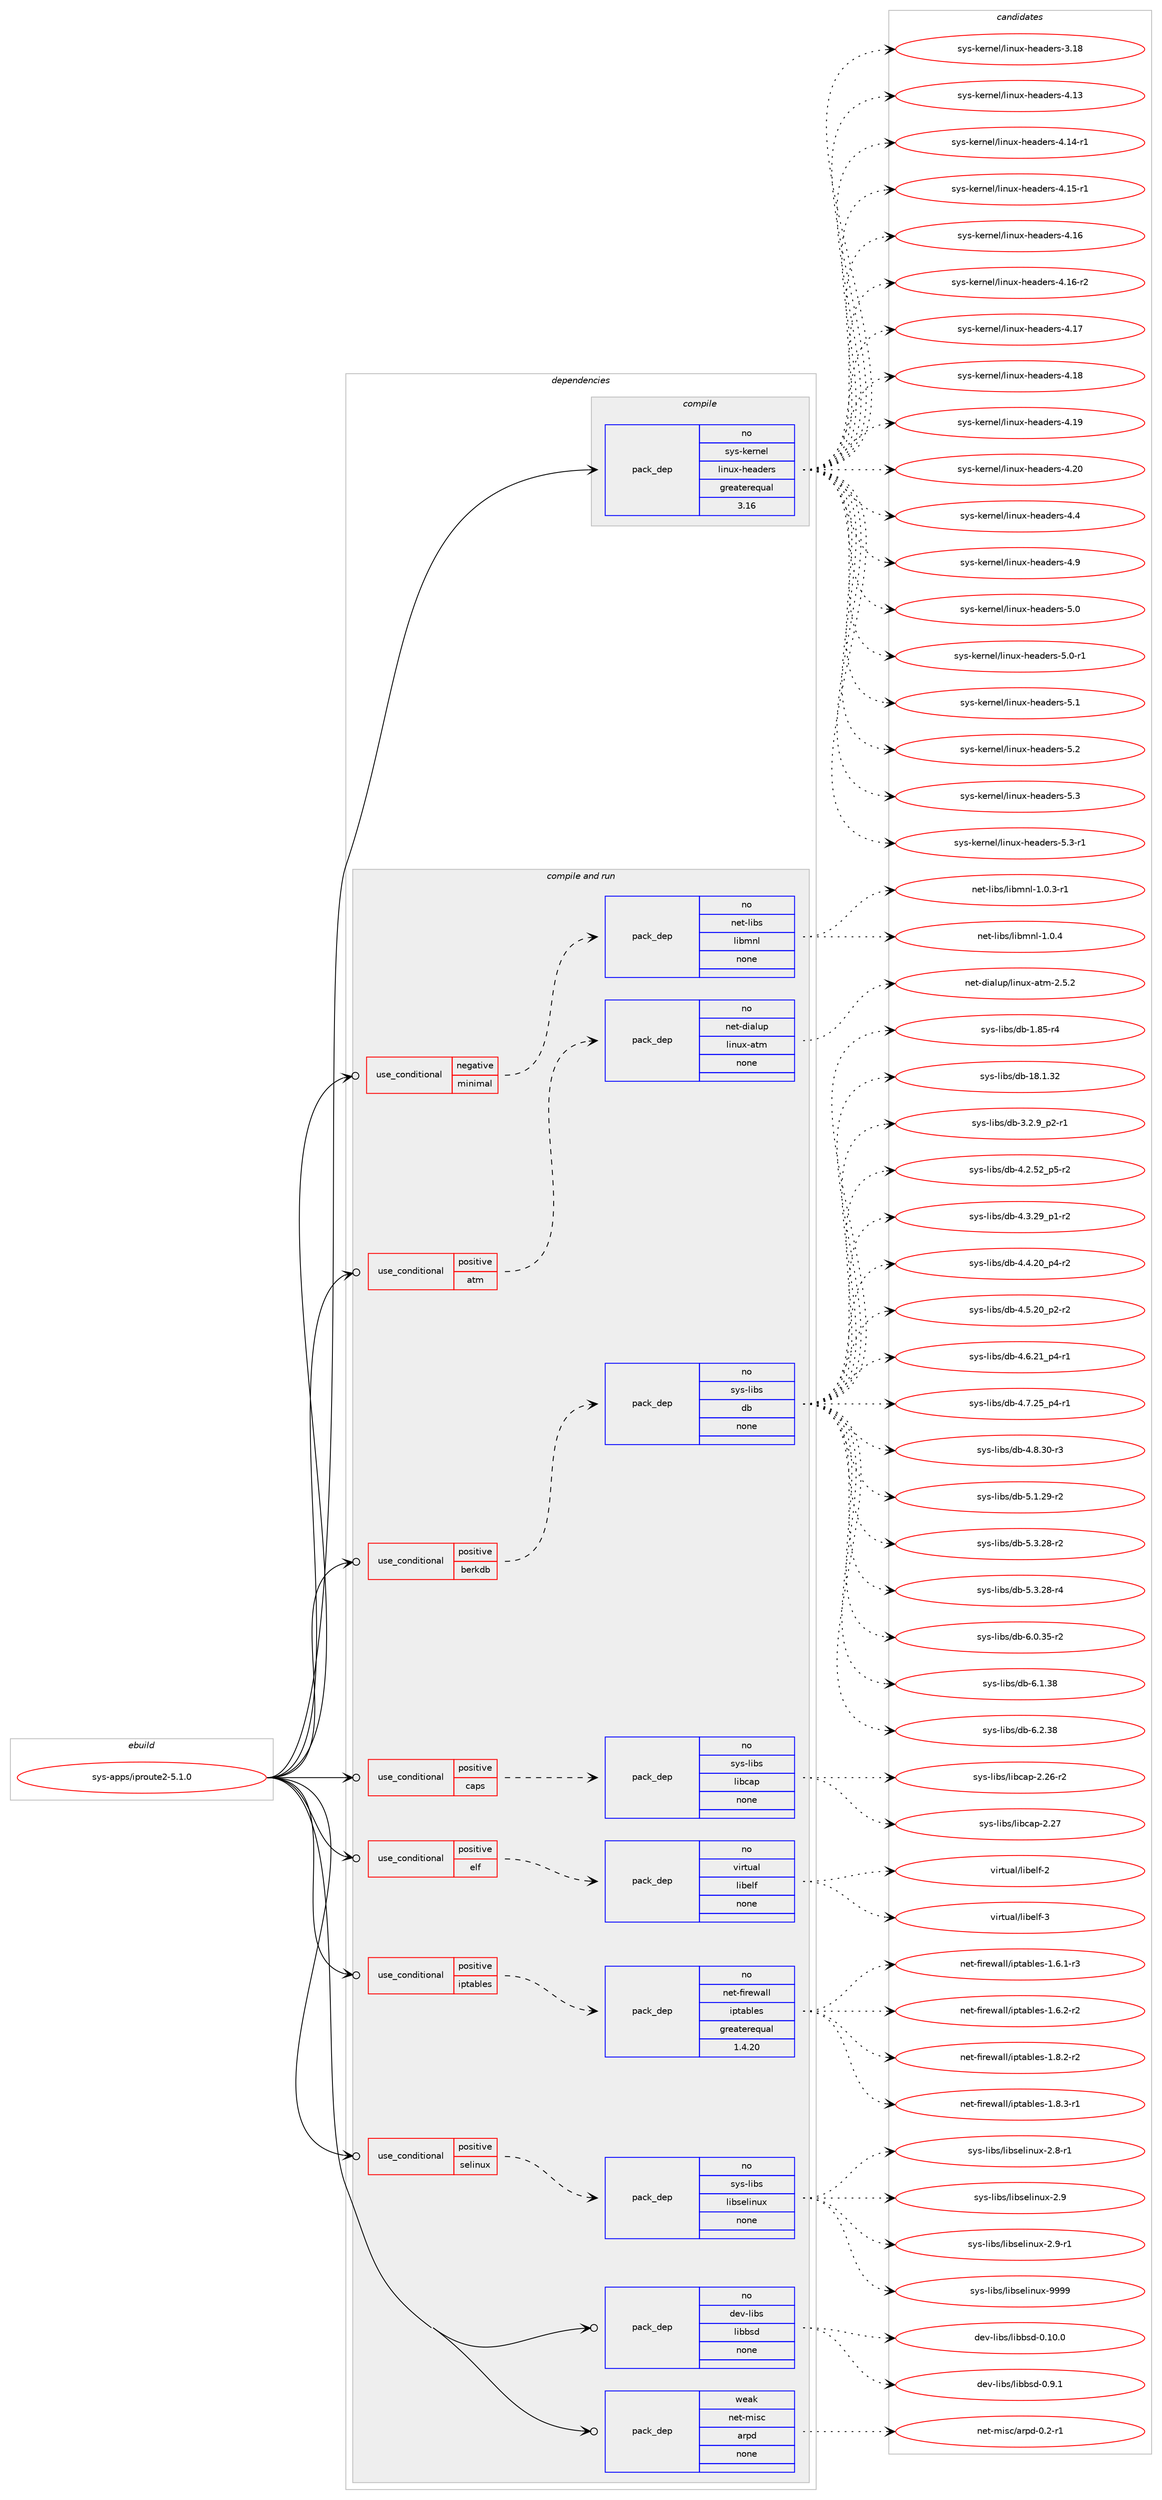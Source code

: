 digraph prolog {

# *************
# Graph options
# *************

newrank=true;
concentrate=true;
compound=true;
graph [rankdir=LR,fontname=Helvetica,fontsize=10,ranksep=1.5];#, ranksep=2.5, nodesep=0.2];
edge  [arrowhead=vee];
node  [fontname=Helvetica,fontsize=10];

# **********
# The ebuild
# **********

subgraph cluster_leftcol {
color=gray;
rank=same;
label=<<i>ebuild</i>>;
id [label="sys-apps/iproute2-5.1.0", color=red, width=4, href="../sys-apps/iproute2-5.1.0.svg"];
}

# ****************
# The dependencies
# ****************

subgraph cluster_midcol {
color=gray;
label=<<i>dependencies</i>>;
subgraph cluster_compile {
fillcolor="#eeeeee";
style=filled;
label=<<i>compile</i>>;
subgraph pack649494 {
dependency875731 [label=<<TABLE BORDER="0" CELLBORDER="1" CELLSPACING="0" CELLPADDING="4" WIDTH="220"><TR><TD ROWSPAN="6" CELLPADDING="30">pack_dep</TD></TR><TR><TD WIDTH="110">no</TD></TR><TR><TD>sys-kernel</TD></TR><TR><TD>linux-headers</TD></TR><TR><TD>greaterequal</TD></TR><TR><TD>3.16</TD></TR></TABLE>>, shape=none, color=blue];
}
id:e -> dependency875731:w [weight=20,style="solid",arrowhead="vee"];
}
subgraph cluster_compileandrun {
fillcolor="#eeeeee";
style=filled;
label=<<i>compile and run</i>>;
subgraph cond210885 {
dependency875732 [label=<<TABLE BORDER="0" CELLBORDER="1" CELLSPACING="0" CELLPADDING="4"><TR><TD ROWSPAN="3" CELLPADDING="10">use_conditional</TD></TR><TR><TD>negative</TD></TR><TR><TD>minimal</TD></TR></TABLE>>, shape=none, color=red];
subgraph pack649495 {
dependency875733 [label=<<TABLE BORDER="0" CELLBORDER="1" CELLSPACING="0" CELLPADDING="4" WIDTH="220"><TR><TD ROWSPAN="6" CELLPADDING="30">pack_dep</TD></TR><TR><TD WIDTH="110">no</TD></TR><TR><TD>net-libs</TD></TR><TR><TD>libmnl</TD></TR><TR><TD>none</TD></TR><TR><TD></TD></TR></TABLE>>, shape=none, color=blue];
}
dependency875732:e -> dependency875733:w [weight=20,style="dashed",arrowhead="vee"];
}
id:e -> dependency875732:w [weight=20,style="solid",arrowhead="odotvee"];
subgraph cond210886 {
dependency875734 [label=<<TABLE BORDER="0" CELLBORDER="1" CELLSPACING="0" CELLPADDING="4"><TR><TD ROWSPAN="3" CELLPADDING="10">use_conditional</TD></TR><TR><TD>positive</TD></TR><TR><TD>atm</TD></TR></TABLE>>, shape=none, color=red];
subgraph pack649496 {
dependency875735 [label=<<TABLE BORDER="0" CELLBORDER="1" CELLSPACING="0" CELLPADDING="4" WIDTH="220"><TR><TD ROWSPAN="6" CELLPADDING="30">pack_dep</TD></TR><TR><TD WIDTH="110">no</TD></TR><TR><TD>net-dialup</TD></TR><TR><TD>linux-atm</TD></TR><TR><TD>none</TD></TR><TR><TD></TD></TR></TABLE>>, shape=none, color=blue];
}
dependency875734:e -> dependency875735:w [weight=20,style="dashed",arrowhead="vee"];
}
id:e -> dependency875734:w [weight=20,style="solid",arrowhead="odotvee"];
subgraph cond210887 {
dependency875736 [label=<<TABLE BORDER="0" CELLBORDER="1" CELLSPACING="0" CELLPADDING="4"><TR><TD ROWSPAN="3" CELLPADDING="10">use_conditional</TD></TR><TR><TD>positive</TD></TR><TR><TD>berkdb</TD></TR></TABLE>>, shape=none, color=red];
subgraph pack649497 {
dependency875737 [label=<<TABLE BORDER="0" CELLBORDER="1" CELLSPACING="0" CELLPADDING="4" WIDTH="220"><TR><TD ROWSPAN="6" CELLPADDING="30">pack_dep</TD></TR><TR><TD WIDTH="110">no</TD></TR><TR><TD>sys-libs</TD></TR><TR><TD>db</TD></TR><TR><TD>none</TD></TR><TR><TD></TD></TR></TABLE>>, shape=none, color=blue];
}
dependency875736:e -> dependency875737:w [weight=20,style="dashed",arrowhead="vee"];
}
id:e -> dependency875736:w [weight=20,style="solid",arrowhead="odotvee"];
subgraph cond210888 {
dependency875738 [label=<<TABLE BORDER="0" CELLBORDER="1" CELLSPACING="0" CELLPADDING="4"><TR><TD ROWSPAN="3" CELLPADDING="10">use_conditional</TD></TR><TR><TD>positive</TD></TR><TR><TD>caps</TD></TR></TABLE>>, shape=none, color=red];
subgraph pack649498 {
dependency875739 [label=<<TABLE BORDER="0" CELLBORDER="1" CELLSPACING="0" CELLPADDING="4" WIDTH="220"><TR><TD ROWSPAN="6" CELLPADDING="30">pack_dep</TD></TR><TR><TD WIDTH="110">no</TD></TR><TR><TD>sys-libs</TD></TR><TR><TD>libcap</TD></TR><TR><TD>none</TD></TR><TR><TD></TD></TR></TABLE>>, shape=none, color=blue];
}
dependency875738:e -> dependency875739:w [weight=20,style="dashed",arrowhead="vee"];
}
id:e -> dependency875738:w [weight=20,style="solid",arrowhead="odotvee"];
subgraph cond210889 {
dependency875740 [label=<<TABLE BORDER="0" CELLBORDER="1" CELLSPACING="0" CELLPADDING="4"><TR><TD ROWSPAN="3" CELLPADDING="10">use_conditional</TD></TR><TR><TD>positive</TD></TR><TR><TD>elf</TD></TR></TABLE>>, shape=none, color=red];
subgraph pack649499 {
dependency875741 [label=<<TABLE BORDER="0" CELLBORDER="1" CELLSPACING="0" CELLPADDING="4" WIDTH="220"><TR><TD ROWSPAN="6" CELLPADDING="30">pack_dep</TD></TR><TR><TD WIDTH="110">no</TD></TR><TR><TD>virtual</TD></TR><TR><TD>libelf</TD></TR><TR><TD>none</TD></TR><TR><TD></TD></TR></TABLE>>, shape=none, color=blue];
}
dependency875740:e -> dependency875741:w [weight=20,style="dashed",arrowhead="vee"];
}
id:e -> dependency875740:w [weight=20,style="solid",arrowhead="odotvee"];
subgraph cond210890 {
dependency875742 [label=<<TABLE BORDER="0" CELLBORDER="1" CELLSPACING="0" CELLPADDING="4"><TR><TD ROWSPAN="3" CELLPADDING="10">use_conditional</TD></TR><TR><TD>positive</TD></TR><TR><TD>iptables</TD></TR></TABLE>>, shape=none, color=red];
subgraph pack649500 {
dependency875743 [label=<<TABLE BORDER="0" CELLBORDER="1" CELLSPACING="0" CELLPADDING="4" WIDTH="220"><TR><TD ROWSPAN="6" CELLPADDING="30">pack_dep</TD></TR><TR><TD WIDTH="110">no</TD></TR><TR><TD>net-firewall</TD></TR><TR><TD>iptables</TD></TR><TR><TD>greaterequal</TD></TR><TR><TD>1.4.20</TD></TR></TABLE>>, shape=none, color=blue];
}
dependency875742:e -> dependency875743:w [weight=20,style="dashed",arrowhead="vee"];
}
id:e -> dependency875742:w [weight=20,style="solid",arrowhead="odotvee"];
subgraph cond210891 {
dependency875744 [label=<<TABLE BORDER="0" CELLBORDER="1" CELLSPACING="0" CELLPADDING="4"><TR><TD ROWSPAN="3" CELLPADDING="10">use_conditional</TD></TR><TR><TD>positive</TD></TR><TR><TD>selinux</TD></TR></TABLE>>, shape=none, color=red];
subgraph pack649501 {
dependency875745 [label=<<TABLE BORDER="0" CELLBORDER="1" CELLSPACING="0" CELLPADDING="4" WIDTH="220"><TR><TD ROWSPAN="6" CELLPADDING="30">pack_dep</TD></TR><TR><TD WIDTH="110">no</TD></TR><TR><TD>sys-libs</TD></TR><TR><TD>libselinux</TD></TR><TR><TD>none</TD></TR><TR><TD></TD></TR></TABLE>>, shape=none, color=blue];
}
dependency875744:e -> dependency875745:w [weight=20,style="dashed",arrowhead="vee"];
}
id:e -> dependency875744:w [weight=20,style="solid",arrowhead="odotvee"];
subgraph pack649502 {
dependency875746 [label=<<TABLE BORDER="0" CELLBORDER="1" CELLSPACING="0" CELLPADDING="4" WIDTH="220"><TR><TD ROWSPAN="6" CELLPADDING="30">pack_dep</TD></TR><TR><TD WIDTH="110">no</TD></TR><TR><TD>dev-libs</TD></TR><TR><TD>libbsd</TD></TR><TR><TD>none</TD></TR><TR><TD></TD></TR></TABLE>>, shape=none, color=blue];
}
id:e -> dependency875746:w [weight=20,style="solid",arrowhead="odotvee"];
subgraph pack649503 {
dependency875747 [label=<<TABLE BORDER="0" CELLBORDER="1" CELLSPACING="0" CELLPADDING="4" WIDTH="220"><TR><TD ROWSPAN="6" CELLPADDING="30">pack_dep</TD></TR><TR><TD WIDTH="110">weak</TD></TR><TR><TD>net-misc</TD></TR><TR><TD>arpd</TD></TR><TR><TD>none</TD></TR><TR><TD></TD></TR></TABLE>>, shape=none, color=blue];
}
id:e -> dependency875747:w [weight=20,style="solid",arrowhead="odotvee"];
}
subgraph cluster_run {
fillcolor="#eeeeee";
style=filled;
label=<<i>run</i>>;
}
}

# **************
# The candidates
# **************

subgraph cluster_choices {
rank=same;
color=gray;
label=<<i>candidates</i>>;

subgraph choice649494 {
color=black;
nodesep=1;
choice115121115451071011141101011084710810511011712045104101971001011141154551464956 [label="sys-kernel/linux-headers-3.18", color=red, width=4,href="../sys-kernel/linux-headers-3.18.svg"];
choice115121115451071011141101011084710810511011712045104101971001011141154552464951 [label="sys-kernel/linux-headers-4.13", color=red, width=4,href="../sys-kernel/linux-headers-4.13.svg"];
choice1151211154510710111411010110847108105110117120451041019710010111411545524649524511449 [label="sys-kernel/linux-headers-4.14-r1", color=red, width=4,href="../sys-kernel/linux-headers-4.14-r1.svg"];
choice1151211154510710111411010110847108105110117120451041019710010111411545524649534511449 [label="sys-kernel/linux-headers-4.15-r1", color=red, width=4,href="../sys-kernel/linux-headers-4.15-r1.svg"];
choice115121115451071011141101011084710810511011712045104101971001011141154552464954 [label="sys-kernel/linux-headers-4.16", color=red, width=4,href="../sys-kernel/linux-headers-4.16.svg"];
choice1151211154510710111411010110847108105110117120451041019710010111411545524649544511450 [label="sys-kernel/linux-headers-4.16-r2", color=red, width=4,href="../sys-kernel/linux-headers-4.16-r2.svg"];
choice115121115451071011141101011084710810511011712045104101971001011141154552464955 [label="sys-kernel/linux-headers-4.17", color=red, width=4,href="../sys-kernel/linux-headers-4.17.svg"];
choice115121115451071011141101011084710810511011712045104101971001011141154552464956 [label="sys-kernel/linux-headers-4.18", color=red, width=4,href="../sys-kernel/linux-headers-4.18.svg"];
choice115121115451071011141101011084710810511011712045104101971001011141154552464957 [label="sys-kernel/linux-headers-4.19", color=red, width=4,href="../sys-kernel/linux-headers-4.19.svg"];
choice115121115451071011141101011084710810511011712045104101971001011141154552465048 [label="sys-kernel/linux-headers-4.20", color=red, width=4,href="../sys-kernel/linux-headers-4.20.svg"];
choice1151211154510710111411010110847108105110117120451041019710010111411545524652 [label="sys-kernel/linux-headers-4.4", color=red, width=4,href="../sys-kernel/linux-headers-4.4.svg"];
choice1151211154510710111411010110847108105110117120451041019710010111411545524657 [label="sys-kernel/linux-headers-4.9", color=red, width=4,href="../sys-kernel/linux-headers-4.9.svg"];
choice1151211154510710111411010110847108105110117120451041019710010111411545534648 [label="sys-kernel/linux-headers-5.0", color=red, width=4,href="../sys-kernel/linux-headers-5.0.svg"];
choice11512111545107101114110101108471081051101171204510410197100101114115455346484511449 [label="sys-kernel/linux-headers-5.0-r1", color=red, width=4,href="../sys-kernel/linux-headers-5.0-r1.svg"];
choice1151211154510710111411010110847108105110117120451041019710010111411545534649 [label="sys-kernel/linux-headers-5.1", color=red, width=4,href="../sys-kernel/linux-headers-5.1.svg"];
choice1151211154510710111411010110847108105110117120451041019710010111411545534650 [label="sys-kernel/linux-headers-5.2", color=red, width=4,href="../sys-kernel/linux-headers-5.2.svg"];
choice1151211154510710111411010110847108105110117120451041019710010111411545534651 [label="sys-kernel/linux-headers-5.3", color=red, width=4,href="../sys-kernel/linux-headers-5.3.svg"];
choice11512111545107101114110101108471081051101171204510410197100101114115455346514511449 [label="sys-kernel/linux-headers-5.3-r1", color=red, width=4,href="../sys-kernel/linux-headers-5.3-r1.svg"];
dependency875731:e -> choice115121115451071011141101011084710810511011712045104101971001011141154551464956:w [style=dotted,weight="100"];
dependency875731:e -> choice115121115451071011141101011084710810511011712045104101971001011141154552464951:w [style=dotted,weight="100"];
dependency875731:e -> choice1151211154510710111411010110847108105110117120451041019710010111411545524649524511449:w [style=dotted,weight="100"];
dependency875731:e -> choice1151211154510710111411010110847108105110117120451041019710010111411545524649534511449:w [style=dotted,weight="100"];
dependency875731:e -> choice115121115451071011141101011084710810511011712045104101971001011141154552464954:w [style=dotted,weight="100"];
dependency875731:e -> choice1151211154510710111411010110847108105110117120451041019710010111411545524649544511450:w [style=dotted,weight="100"];
dependency875731:e -> choice115121115451071011141101011084710810511011712045104101971001011141154552464955:w [style=dotted,weight="100"];
dependency875731:e -> choice115121115451071011141101011084710810511011712045104101971001011141154552464956:w [style=dotted,weight="100"];
dependency875731:e -> choice115121115451071011141101011084710810511011712045104101971001011141154552464957:w [style=dotted,weight="100"];
dependency875731:e -> choice115121115451071011141101011084710810511011712045104101971001011141154552465048:w [style=dotted,weight="100"];
dependency875731:e -> choice1151211154510710111411010110847108105110117120451041019710010111411545524652:w [style=dotted,weight="100"];
dependency875731:e -> choice1151211154510710111411010110847108105110117120451041019710010111411545524657:w [style=dotted,weight="100"];
dependency875731:e -> choice1151211154510710111411010110847108105110117120451041019710010111411545534648:w [style=dotted,weight="100"];
dependency875731:e -> choice11512111545107101114110101108471081051101171204510410197100101114115455346484511449:w [style=dotted,weight="100"];
dependency875731:e -> choice1151211154510710111411010110847108105110117120451041019710010111411545534649:w [style=dotted,weight="100"];
dependency875731:e -> choice1151211154510710111411010110847108105110117120451041019710010111411545534650:w [style=dotted,weight="100"];
dependency875731:e -> choice1151211154510710111411010110847108105110117120451041019710010111411545534651:w [style=dotted,weight="100"];
dependency875731:e -> choice11512111545107101114110101108471081051101171204510410197100101114115455346514511449:w [style=dotted,weight="100"];
}
subgraph choice649495 {
color=black;
nodesep=1;
choice110101116451081059811547108105981091101084549464846514511449 [label="net-libs/libmnl-1.0.3-r1", color=red, width=4,href="../net-libs/libmnl-1.0.3-r1.svg"];
choice11010111645108105981154710810598109110108454946484652 [label="net-libs/libmnl-1.0.4", color=red, width=4,href="../net-libs/libmnl-1.0.4.svg"];
dependency875733:e -> choice110101116451081059811547108105981091101084549464846514511449:w [style=dotted,weight="100"];
dependency875733:e -> choice11010111645108105981154710810598109110108454946484652:w [style=dotted,weight="100"];
}
subgraph choice649496 {
color=black;
nodesep=1;
choice1101011164510010597108117112471081051101171204597116109455046534650 [label="net-dialup/linux-atm-2.5.2", color=red, width=4,href="../net-dialup/linux-atm-2.5.2.svg"];
dependency875735:e -> choice1101011164510010597108117112471081051101171204597116109455046534650:w [style=dotted,weight="100"];
}
subgraph choice649497 {
color=black;
nodesep=1;
choice1151211154510810598115471009845494656534511452 [label="sys-libs/db-1.85-r4", color=red, width=4,href="../sys-libs/db-1.85-r4.svg"];
choice115121115451081059811547100984549564649465150 [label="sys-libs/db-18.1.32", color=red, width=4,href="../sys-libs/db-18.1.32.svg"];
choice1151211154510810598115471009845514650465795112504511449 [label="sys-libs/db-3.2.9_p2-r1", color=red, width=4,href="../sys-libs/db-3.2.9_p2-r1.svg"];
choice115121115451081059811547100984552465046535095112534511450 [label="sys-libs/db-4.2.52_p5-r2", color=red, width=4,href="../sys-libs/db-4.2.52_p5-r2.svg"];
choice115121115451081059811547100984552465146505795112494511450 [label="sys-libs/db-4.3.29_p1-r2", color=red, width=4,href="../sys-libs/db-4.3.29_p1-r2.svg"];
choice115121115451081059811547100984552465246504895112524511450 [label="sys-libs/db-4.4.20_p4-r2", color=red, width=4,href="../sys-libs/db-4.4.20_p4-r2.svg"];
choice115121115451081059811547100984552465346504895112504511450 [label="sys-libs/db-4.5.20_p2-r2", color=red, width=4,href="../sys-libs/db-4.5.20_p2-r2.svg"];
choice115121115451081059811547100984552465446504995112524511449 [label="sys-libs/db-4.6.21_p4-r1", color=red, width=4,href="../sys-libs/db-4.6.21_p4-r1.svg"];
choice115121115451081059811547100984552465546505395112524511449 [label="sys-libs/db-4.7.25_p4-r1", color=red, width=4,href="../sys-libs/db-4.7.25_p4-r1.svg"];
choice11512111545108105981154710098455246564651484511451 [label="sys-libs/db-4.8.30-r3", color=red, width=4,href="../sys-libs/db-4.8.30-r3.svg"];
choice11512111545108105981154710098455346494650574511450 [label="sys-libs/db-5.1.29-r2", color=red, width=4,href="../sys-libs/db-5.1.29-r2.svg"];
choice11512111545108105981154710098455346514650564511450 [label="sys-libs/db-5.3.28-r2", color=red, width=4,href="../sys-libs/db-5.3.28-r2.svg"];
choice11512111545108105981154710098455346514650564511452 [label="sys-libs/db-5.3.28-r4", color=red, width=4,href="../sys-libs/db-5.3.28-r4.svg"];
choice11512111545108105981154710098455446484651534511450 [label="sys-libs/db-6.0.35-r2", color=red, width=4,href="../sys-libs/db-6.0.35-r2.svg"];
choice1151211154510810598115471009845544649465156 [label="sys-libs/db-6.1.38", color=red, width=4,href="../sys-libs/db-6.1.38.svg"];
choice1151211154510810598115471009845544650465156 [label="sys-libs/db-6.2.38", color=red, width=4,href="../sys-libs/db-6.2.38.svg"];
dependency875737:e -> choice1151211154510810598115471009845494656534511452:w [style=dotted,weight="100"];
dependency875737:e -> choice115121115451081059811547100984549564649465150:w [style=dotted,weight="100"];
dependency875737:e -> choice1151211154510810598115471009845514650465795112504511449:w [style=dotted,weight="100"];
dependency875737:e -> choice115121115451081059811547100984552465046535095112534511450:w [style=dotted,weight="100"];
dependency875737:e -> choice115121115451081059811547100984552465146505795112494511450:w [style=dotted,weight="100"];
dependency875737:e -> choice115121115451081059811547100984552465246504895112524511450:w [style=dotted,weight="100"];
dependency875737:e -> choice115121115451081059811547100984552465346504895112504511450:w [style=dotted,weight="100"];
dependency875737:e -> choice115121115451081059811547100984552465446504995112524511449:w [style=dotted,weight="100"];
dependency875737:e -> choice115121115451081059811547100984552465546505395112524511449:w [style=dotted,weight="100"];
dependency875737:e -> choice11512111545108105981154710098455246564651484511451:w [style=dotted,weight="100"];
dependency875737:e -> choice11512111545108105981154710098455346494650574511450:w [style=dotted,weight="100"];
dependency875737:e -> choice11512111545108105981154710098455346514650564511450:w [style=dotted,weight="100"];
dependency875737:e -> choice11512111545108105981154710098455346514650564511452:w [style=dotted,weight="100"];
dependency875737:e -> choice11512111545108105981154710098455446484651534511450:w [style=dotted,weight="100"];
dependency875737:e -> choice1151211154510810598115471009845544649465156:w [style=dotted,weight="100"];
dependency875737:e -> choice1151211154510810598115471009845544650465156:w [style=dotted,weight="100"];
}
subgraph choice649498 {
color=black;
nodesep=1;
choice11512111545108105981154710810598999711245504650544511450 [label="sys-libs/libcap-2.26-r2", color=red, width=4,href="../sys-libs/libcap-2.26-r2.svg"];
choice1151211154510810598115471081059899971124550465055 [label="sys-libs/libcap-2.27", color=red, width=4,href="../sys-libs/libcap-2.27.svg"];
dependency875739:e -> choice11512111545108105981154710810598999711245504650544511450:w [style=dotted,weight="100"];
dependency875739:e -> choice1151211154510810598115471081059899971124550465055:w [style=dotted,weight="100"];
}
subgraph choice649499 {
color=black;
nodesep=1;
choice1181051141161179710847108105981011081024550 [label="virtual/libelf-2", color=red, width=4,href="../virtual/libelf-2.svg"];
choice1181051141161179710847108105981011081024551 [label="virtual/libelf-3", color=red, width=4,href="../virtual/libelf-3.svg"];
dependency875741:e -> choice1181051141161179710847108105981011081024550:w [style=dotted,weight="100"];
dependency875741:e -> choice1181051141161179710847108105981011081024551:w [style=dotted,weight="100"];
}
subgraph choice649500 {
color=black;
nodesep=1;
choice11010111645102105114101119971081084710511211697981081011154549465446494511451 [label="net-firewall/iptables-1.6.1-r3", color=red, width=4,href="../net-firewall/iptables-1.6.1-r3.svg"];
choice11010111645102105114101119971081084710511211697981081011154549465446504511450 [label="net-firewall/iptables-1.6.2-r2", color=red, width=4,href="../net-firewall/iptables-1.6.2-r2.svg"];
choice11010111645102105114101119971081084710511211697981081011154549465646504511450 [label="net-firewall/iptables-1.8.2-r2", color=red, width=4,href="../net-firewall/iptables-1.8.2-r2.svg"];
choice11010111645102105114101119971081084710511211697981081011154549465646514511449 [label="net-firewall/iptables-1.8.3-r1", color=red, width=4,href="../net-firewall/iptables-1.8.3-r1.svg"];
dependency875743:e -> choice11010111645102105114101119971081084710511211697981081011154549465446494511451:w [style=dotted,weight="100"];
dependency875743:e -> choice11010111645102105114101119971081084710511211697981081011154549465446504511450:w [style=dotted,weight="100"];
dependency875743:e -> choice11010111645102105114101119971081084710511211697981081011154549465646504511450:w [style=dotted,weight="100"];
dependency875743:e -> choice11010111645102105114101119971081084710511211697981081011154549465646514511449:w [style=dotted,weight="100"];
}
subgraph choice649501 {
color=black;
nodesep=1;
choice11512111545108105981154710810598115101108105110117120455046564511449 [label="sys-libs/libselinux-2.8-r1", color=red, width=4,href="../sys-libs/libselinux-2.8-r1.svg"];
choice1151211154510810598115471081059811510110810511011712045504657 [label="sys-libs/libselinux-2.9", color=red, width=4,href="../sys-libs/libselinux-2.9.svg"];
choice11512111545108105981154710810598115101108105110117120455046574511449 [label="sys-libs/libselinux-2.9-r1", color=red, width=4,href="../sys-libs/libselinux-2.9-r1.svg"];
choice115121115451081059811547108105981151011081051101171204557575757 [label="sys-libs/libselinux-9999", color=red, width=4,href="../sys-libs/libselinux-9999.svg"];
dependency875745:e -> choice11512111545108105981154710810598115101108105110117120455046564511449:w [style=dotted,weight="100"];
dependency875745:e -> choice1151211154510810598115471081059811510110810511011712045504657:w [style=dotted,weight="100"];
dependency875745:e -> choice11512111545108105981154710810598115101108105110117120455046574511449:w [style=dotted,weight="100"];
dependency875745:e -> choice115121115451081059811547108105981151011081051101171204557575757:w [style=dotted,weight="100"];
}
subgraph choice649502 {
color=black;
nodesep=1;
choice100101118451081059811547108105989811510045484649484648 [label="dev-libs/libbsd-0.10.0", color=red, width=4,href="../dev-libs/libbsd-0.10.0.svg"];
choice1001011184510810598115471081059898115100454846574649 [label="dev-libs/libbsd-0.9.1", color=red, width=4,href="../dev-libs/libbsd-0.9.1.svg"];
dependency875746:e -> choice100101118451081059811547108105989811510045484649484648:w [style=dotted,weight="100"];
dependency875746:e -> choice1001011184510810598115471081059898115100454846574649:w [style=dotted,weight="100"];
}
subgraph choice649503 {
color=black;
nodesep=1;
choice11010111645109105115994797114112100454846504511449 [label="net-misc/arpd-0.2-r1", color=red, width=4,href="../net-misc/arpd-0.2-r1.svg"];
dependency875747:e -> choice11010111645109105115994797114112100454846504511449:w [style=dotted,weight="100"];
}
}

}
